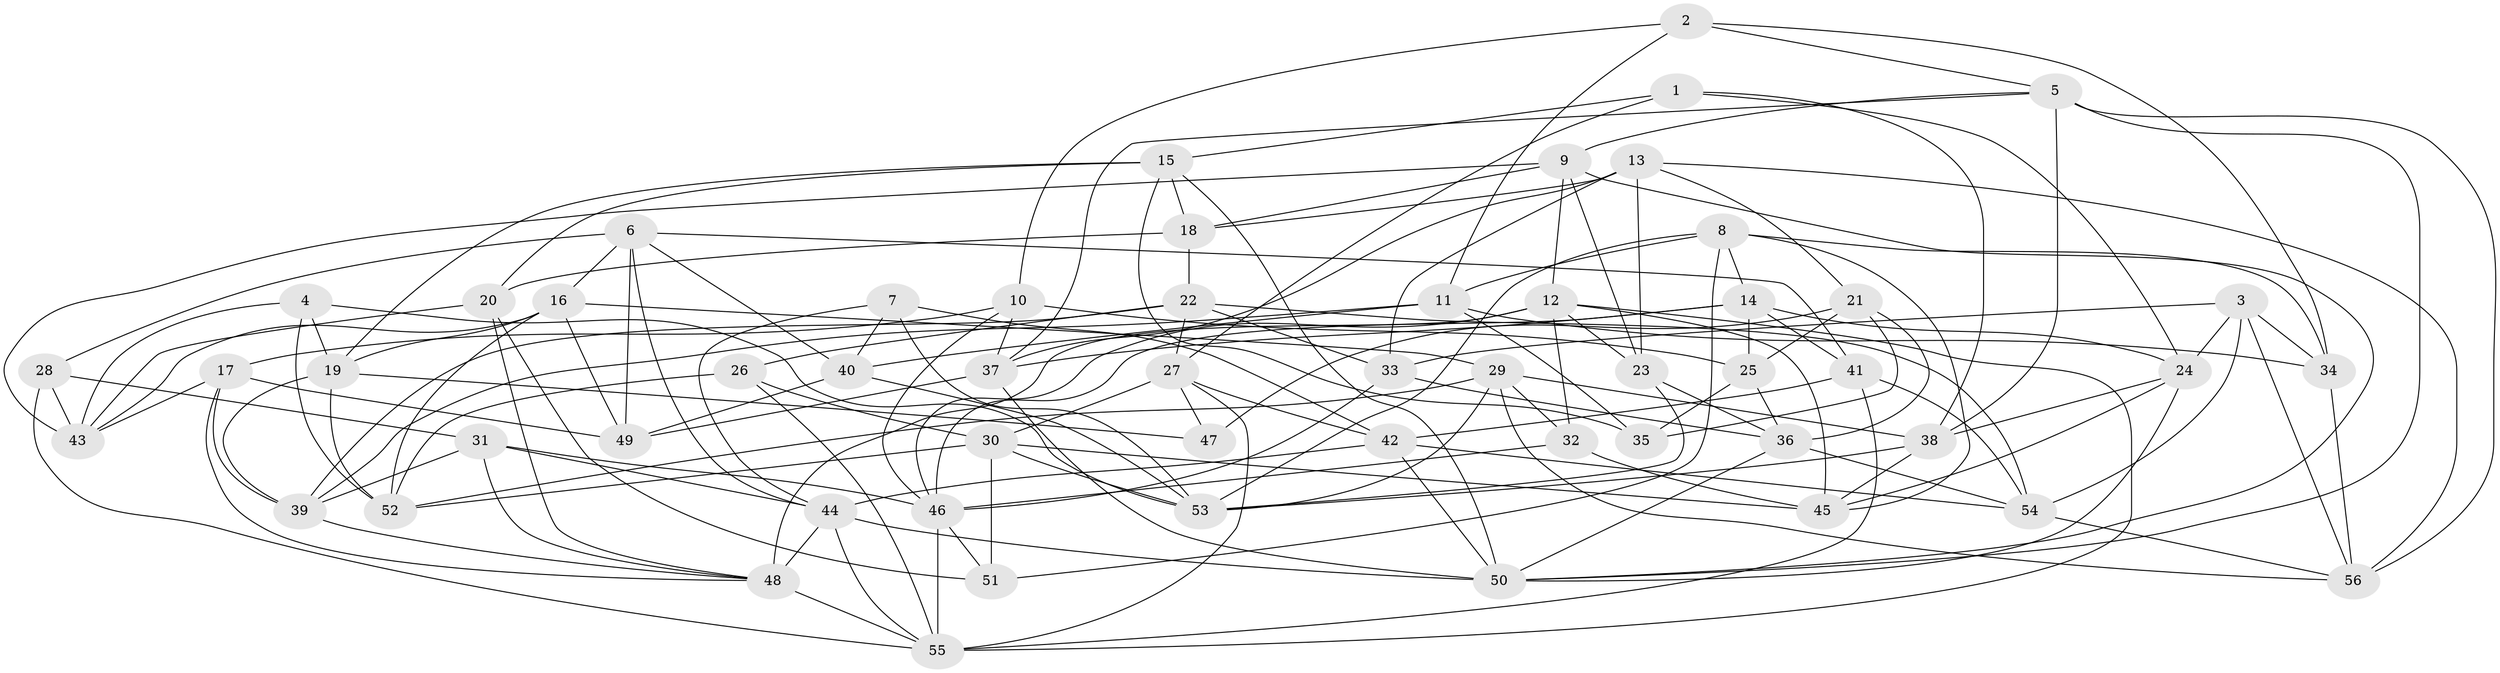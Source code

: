 // original degree distribution, {4: 1.0}
// Generated by graph-tools (version 1.1) at 2025/38/03/04/25 23:38:14]
// undirected, 56 vertices, 156 edges
graph export_dot {
  node [color=gray90,style=filled];
  1;
  2;
  3;
  4;
  5;
  6;
  7;
  8;
  9;
  10;
  11;
  12;
  13;
  14;
  15;
  16;
  17;
  18;
  19;
  20;
  21;
  22;
  23;
  24;
  25;
  26;
  27;
  28;
  29;
  30;
  31;
  32;
  33;
  34;
  35;
  36;
  37;
  38;
  39;
  40;
  41;
  42;
  43;
  44;
  45;
  46;
  47;
  48;
  49;
  50;
  51;
  52;
  53;
  54;
  55;
  56;
  1 -- 15 [weight=1.0];
  1 -- 24 [weight=1.0];
  1 -- 27 [weight=1.0];
  1 -- 38 [weight=1.0];
  2 -- 5 [weight=1.0];
  2 -- 10 [weight=1.0];
  2 -- 11 [weight=1.0];
  2 -- 34 [weight=1.0];
  3 -- 24 [weight=1.0];
  3 -- 33 [weight=1.0];
  3 -- 34 [weight=2.0];
  3 -- 54 [weight=1.0];
  3 -- 56 [weight=1.0];
  4 -- 19 [weight=1.0];
  4 -- 43 [weight=1.0];
  4 -- 52 [weight=1.0];
  4 -- 53 [weight=1.0];
  5 -- 9 [weight=1.0];
  5 -- 37 [weight=1.0];
  5 -- 38 [weight=1.0];
  5 -- 50 [weight=1.0];
  5 -- 56 [weight=1.0];
  6 -- 16 [weight=1.0];
  6 -- 28 [weight=1.0];
  6 -- 40 [weight=1.0];
  6 -- 41 [weight=1.0];
  6 -- 44 [weight=1.0];
  6 -- 49 [weight=1.0];
  7 -- 40 [weight=1.0];
  7 -- 42 [weight=1.0];
  7 -- 44 [weight=1.0];
  7 -- 53 [weight=1.0];
  8 -- 11 [weight=1.0];
  8 -- 14 [weight=1.0];
  8 -- 34 [weight=1.0];
  8 -- 45 [weight=1.0];
  8 -- 51 [weight=1.0];
  8 -- 53 [weight=1.0];
  9 -- 12 [weight=1.0];
  9 -- 18 [weight=1.0];
  9 -- 23 [weight=1.0];
  9 -- 43 [weight=1.0];
  9 -- 50 [weight=1.0];
  10 -- 17 [weight=1.0];
  10 -- 25 [weight=2.0];
  10 -- 37 [weight=1.0];
  10 -- 46 [weight=1.0];
  11 -- 34 [weight=1.0];
  11 -- 35 [weight=1.0];
  11 -- 39 [weight=1.0];
  11 -- 40 [weight=1.0];
  12 -- 23 [weight=1.0];
  12 -- 32 [weight=1.0];
  12 -- 45 [weight=1.0];
  12 -- 46 [weight=1.0];
  12 -- 48 [weight=2.0];
  12 -- 55 [weight=1.0];
  13 -- 18 [weight=1.0];
  13 -- 21 [weight=1.0];
  13 -- 23 [weight=1.0];
  13 -- 33 [weight=1.0];
  13 -- 37 [weight=1.0];
  13 -- 56 [weight=1.0];
  14 -- 24 [weight=1.0];
  14 -- 25 [weight=1.0];
  14 -- 37 [weight=1.0];
  14 -- 41 [weight=1.0];
  14 -- 46 [weight=1.0];
  15 -- 18 [weight=1.0];
  15 -- 19 [weight=1.0];
  15 -- 20 [weight=1.0];
  15 -- 35 [weight=1.0];
  15 -- 50 [weight=1.0];
  16 -- 19 [weight=1.0];
  16 -- 29 [weight=1.0];
  16 -- 43 [weight=1.0];
  16 -- 49 [weight=1.0];
  16 -- 52 [weight=1.0];
  17 -- 39 [weight=1.0];
  17 -- 43 [weight=1.0];
  17 -- 48 [weight=1.0];
  17 -- 49 [weight=2.0];
  18 -- 20 [weight=2.0];
  18 -- 22 [weight=1.0];
  19 -- 39 [weight=1.0];
  19 -- 47 [weight=1.0];
  19 -- 52 [weight=1.0];
  20 -- 43 [weight=1.0];
  20 -- 48 [weight=1.0];
  20 -- 51 [weight=1.0];
  21 -- 25 [weight=1.0];
  21 -- 35 [weight=1.0];
  21 -- 36 [weight=1.0];
  21 -- 47 [weight=2.0];
  22 -- 26 [weight=1.0];
  22 -- 27 [weight=1.0];
  22 -- 33 [weight=1.0];
  22 -- 39 [weight=1.0];
  22 -- 54 [weight=1.0];
  23 -- 36 [weight=1.0];
  23 -- 53 [weight=2.0];
  24 -- 38 [weight=1.0];
  24 -- 45 [weight=1.0];
  24 -- 50 [weight=1.0];
  25 -- 35 [weight=1.0];
  25 -- 36 [weight=1.0];
  26 -- 30 [weight=1.0];
  26 -- 52 [weight=1.0];
  26 -- 55 [weight=1.0];
  27 -- 30 [weight=1.0];
  27 -- 42 [weight=1.0];
  27 -- 47 [weight=1.0];
  27 -- 55 [weight=1.0];
  28 -- 31 [weight=1.0];
  28 -- 43 [weight=1.0];
  28 -- 55 [weight=1.0];
  29 -- 32 [weight=1.0];
  29 -- 38 [weight=1.0];
  29 -- 52 [weight=1.0];
  29 -- 53 [weight=1.0];
  29 -- 56 [weight=1.0];
  30 -- 45 [weight=1.0];
  30 -- 51 [weight=1.0];
  30 -- 52 [weight=1.0];
  30 -- 53 [weight=1.0];
  31 -- 39 [weight=1.0];
  31 -- 44 [weight=2.0];
  31 -- 46 [weight=1.0];
  31 -- 48 [weight=1.0];
  32 -- 45 [weight=1.0];
  32 -- 46 [weight=1.0];
  33 -- 36 [weight=1.0];
  33 -- 46 [weight=2.0];
  34 -- 56 [weight=1.0];
  36 -- 50 [weight=1.0];
  36 -- 54 [weight=1.0];
  37 -- 49 [weight=1.0];
  37 -- 50 [weight=1.0];
  38 -- 45 [weight=1.0];
  38 -- 53 [weight=1.0];
  39 -- 48 [weight=1.0];
  40 -- 49 [weight=1.0];
  40 -- 53 [weight=2.0];
  41 -- 42 [weight=1.0];
  41 -- 54 [weight=1.0];
  41 -- 55 [weight=2.0];
  42 -- 44 [weight=1.0];
  42 -- 50 [weight=1.0];
  42 -- 54 [weight=1.0];
  44 -- 48 [weight=1.0];
  44 -- 50 [weight=1.0];
  44 -- 55 [weight=1.0];
  46 -- 51 [weight=1.0];
  46 -- 55 [weight=2.0];
  48 -- 55 [weight=1.0];
  54 -- 56 [weight=1.0];
}
